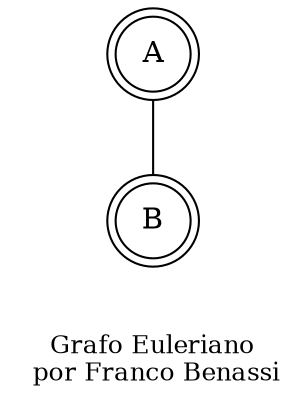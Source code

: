 graph G {
	node [shape=doublecircle]
	A
	A -- B
	fontsize=12 label="\n\nGrafo Euleriano\n por Franco Benassi"
}
